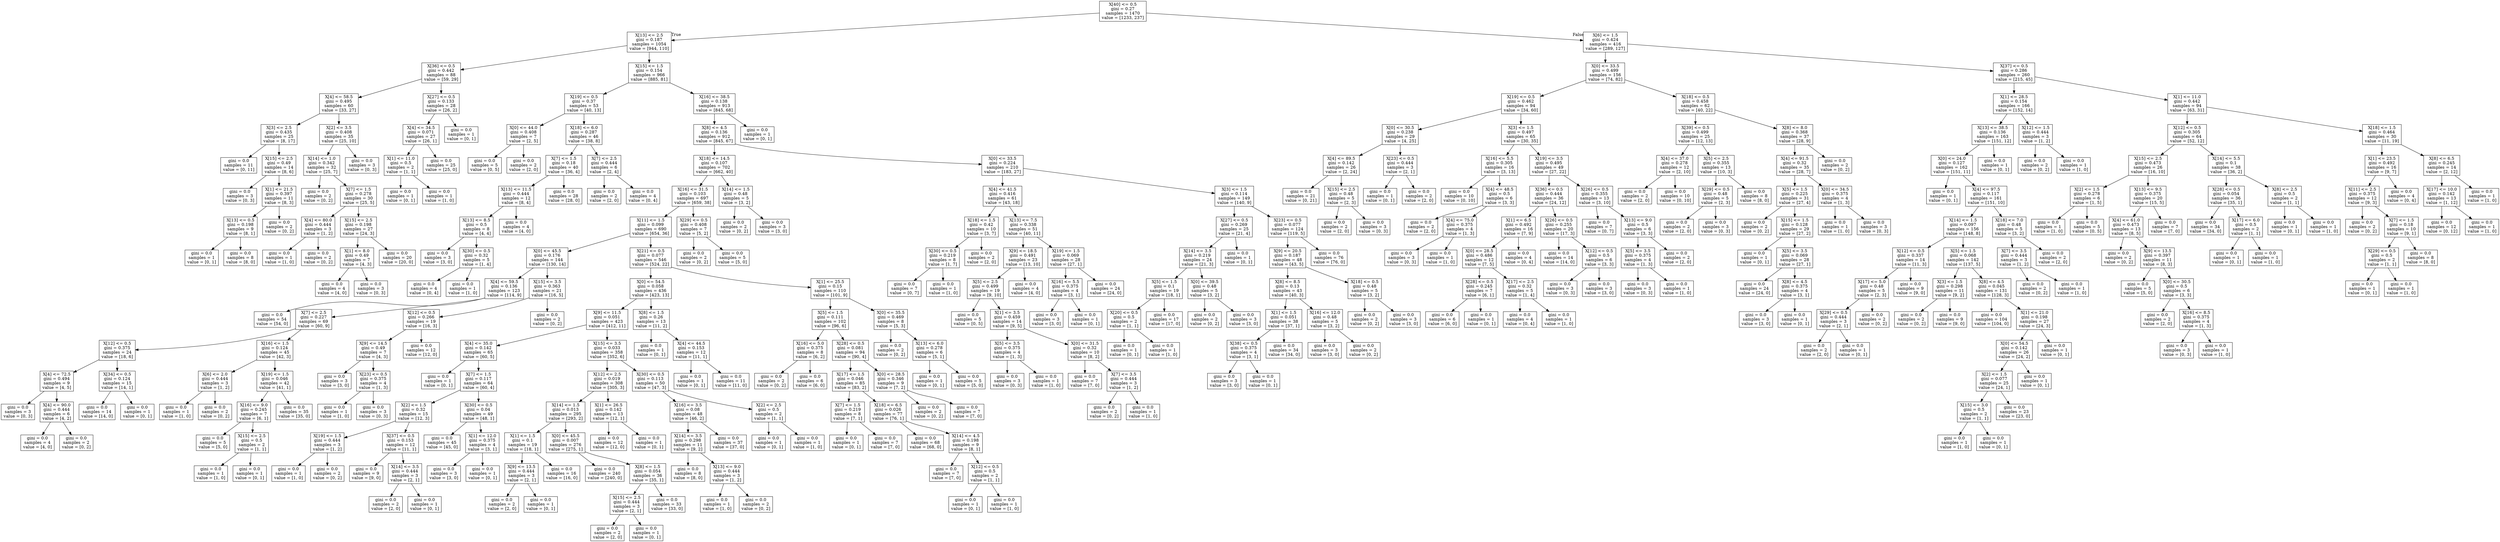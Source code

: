 digraph Tree {
node [shape=box] ;
0 [label="X[40] <= 0.5\ngini = 0.27\nsamples = 1470\nvalue = [1233, 237]"] ;
1 [label="X[13] <= 2.5\ngini = 0.187\nsamples = 1054\nvalue = [944, 110]"] ;
0 -> 1 [labeldistance=2.5, labelangle=45, headlabel="True"] ;
2 [label="X[36] <= 0.5\ngini = 0.442\nsamples = 88\nvalue = [59, 29]"] ;
1 -> 2 ;
3 [label="X[4] <= 58.5\ngini = 0.495\nsamples = 60\nvalue = [33, 27]"] ;
2 -> 3 ;
4 [label="X[3] <= 2.5\ngini = 0.435\nsamples = 25\nvalue = [8, 17]"] ;
3 -> 4 ;
5 [label="gini = 0.0\nsamples = 11\nvalue = [0, 11]"] ;
4 -> 5 ;
6 [label="X[15] <= 2.5\ngini = 0.49\nsamples = 14\nvalue = [8, 6]"] ;
4 -> 6 ;
7 [label="gini = 0.0\nsamples = 3\nvalue = [0, 3]"] ;
6 -> 7 ;
8 [label="X[1] <= 21.5\ngini = 0.397\nsamples = 11\nvalue = [8, 3]"] ;
6 -> 8 ;
9 [label="X[13] <= 0.5\ngini = 0.198\nsamples = 9\nvalue = [8, 1]"] ;
8 -> 9 ;
10 [label="gini = 0.0\nsamples = 1\nvalue = [0, 1]"] ;
9 -> 10 ;
11 [label="gini = 0.0\nsamples = 8\nvalue = [8, 0]"] ;
9 -> 11 ;
12 [label="gini = 0.0\nsamples = 2\nvalue = [0, 2]"] ;
8 -> 12 ;
13 [label="X[2] <= 3.5\ngini = 0.408\nsamples = 35\nvalue = [25, 10]"] ;
3 -> 13 ;
14 [label="X[14] <= 1.0\ngini = 0.342\nsamples = 32\nvalue = [25, 7]"] ;
13 -> 14 ;
15 [label="gini = 0.0\nsamples = 2\nvalue = [0, 2]"] ;
14 -> 15 ;
16 [label="X[7] <= 1.5\ngini = 0.278\nsamples = 30\nvalue = [25, 5]"] ;
14 -> 16 ;
17 [label="X[4] <= 80.0\ngini = 0.444\nsamples = 3\nvalue = [1, 2]"] ;
16 -> 17 ;
18 [label="gini = 0.0\nsamples = 1\nvalue = [1, 0]"] ;
17 -> 18 ;
19 [label="gini = 0.0\nsamples = 2\nvalue = [0, 2]"] ;
17 -> 19 ;
20 [label="X[15] <= 2.5\ngini = 0.198\nsamples = 27\nvalue = [24, 3]"] ;
16 -> 20 ;
21 [label="X[1] <= 8.0\ngini = 0.49\nsamples = 7\nvalue = [4, 3]"] ;
20 -> 21 ;
22 [label="gini = 0.0\nsamples = 4\nvalue = [4, 0]"] ;
21 -> 22 ;
23 [label="gini = 0.0\nsamples = 3\nvalue = [0, 3]"] ;
21 -> 23 ;
24 [label="gini = 0.0\nsamples = 20\nvalue = [20, 0]"] ;
20 -> 24 ;
25 [label="gini = 0.0\nsamples = 3\nvalue = [0, 3]"] ;
13 -> 25 ;
26 [label="X[27] <= 0.5\ngini = 0.133\nsamples = 28\nvalue = [26, 2]"] ;
2 -> 26 ;
27 [label="X[4] <= 34.5\ngini = 0.071\nsamples = 27\nvalue = [26, 1]"] ;
26 -> 27 ;
28 [label="X[1] <= 11.0\ngini = 0.5\nsamples = 2\nvalue = [1, 1]"] ;
27 -> 28 ;
29 [label="gini = 0.0\nsamples = 1\nvalue = [0, 1]"] ;
28 -> 29 ;
30 [label="gini = 0.0\nsamples = 1\nvalue = [1, 0]"] ;
28 -> 30 ;
31 [label="gini = 0.0\nsamples = 25\nvalue = [25, 0]"] ;
27 -> 31 ;
32 [label="gini = 0.0\nsamples = 1\nvalue = [0, 1]"] ;
26 -> 32 ;
33 [label="X[15] <= 1.5\ngini = 0.154\nsamples = 966\nvalue = [885, 81]"] ;
1 -> 33 ;
34 [label="X[19] <= 0.5\ngini = 0.37\nsamples = 53\nvalue = [40, 13]"] ;
33 -> 34 ;
35 [label="X[0] <= 44.0\ngini = 0.408\nsamples = 7\nvalue = [2, 5]"] ;
34 -> 35 ;
36 [label="gini = 0.0\nsamples = 5\nvalue = [0, 5]"] ;
35 -> 36 ;
37 [label="gini = 0.0\nsamples = 2\nvalue = [2, 0]"] ;
35 -> 37 ;
38 [label="X[18] <= 6.0\ngini = 0.287\nsamples = 46\nvalue = [38, 8]"] ;
34 -> 38 ;
39 [label="X[7] <= 1.5\ngini = 0.18\nsamples = 40\nvalue = [36, 4]"] ;
38 -> 39 ;
40 [label="X[13] <= 11.5\ngini = 0.444\nsamples = 12\nvalue = [8, 4]"] ;
39 -> 40 ;
41 [label="X[13] <= 8.5\ngini = 0.5\nsamples = 8\nvalue = [4, 4]"] ;
40 -> 41 ;
42 [label="gini = 0.0\nsamples = 3\nvalue = [3, 0]"] ;
41 -> 42 ;
43 [label="X[30] <= 0.5\ngini = 0.32\nsamples = 5\nvalue = [1, 4]"] ;
41 -> 43 ;
44 [label="gini = 0.0\nsamples = 4\nvalue = [0, 4]"] ;
43 -> 44 ;
45 [label="gini = 0.0\nsamples = 1\nvalue = [1, 0]"] ;
43 -> 45 ;
46 [label="gini = 0.0\nsamples = 4\nvalue = [4, 0]"] ;
40 -> 46 ;
47 [label="gini = 0.0\nsamples = 28\nvalue = [28, 0]"] ;
39 -> 47 ;
48 [label="X[7] <= 2.5\ngini = 0.444\nsamples = 6\nvalue = [2, 4]"] ;
38 -> 48 ;
49 [label="gini = 0.0\nsamples = 2\nvalue = [2, 0]"] ;
48 -> 49 ;
50 [label="gini = 0.0\nsamples = 4\nvalue = [0, 4]"] ;
48 -> 50 ;
51 [label="X[16] <= 38.5\ngini = 0.138\nsamples = 913\nvalue = [845, 68]"] ;
33 -> 51 ;
52 [label="X[8] <= 4.5\ngini = 0.136\nsamples = 912\nvalue = [845, 67]"] ;
51 -> 52 ;
53 [label="X[18] <= 14.5\ngini = 0.107\nsamples = 702\nvalue = [662, 40]"] ;
52 -> 53 ;
54 [label="X[16] <= 31.5\ngini = 0.103\nsamples = 697\nvalue = [659, 38]"] ;
53 -> 54 ;
55 [label="X[11] <= 1.5\ngini = 0.099\nsamples = 690\nvalue = [654, 36]"] ;
54 -> 55 ;
56 [label="X[0] <= 45.5\ngini = 0.176\nsamples = 144\nvalue = [130, 14]"] ;
55 -> 56 ;
57 [label="X[4] <= 59.5\ngini = 0.136\nsamples = 123\nvalue = [114, 9]"] ;
56 -> 57 ;
58 [label="gini = 0.0\nsamples = 54\nvalue = [54, 0]"] ;
57 -> 58 ;
59 [label="X[7] <= 2.5\ngini = 0.227\nsamples = 69\nvalue = [60, 9]"] ;
57 -> 59 ;
60 [label="X[12] <= 0.5\ngini = 0.375\nsamples = 24\nvalue = [18, 6]"] ;
59 -> 60 ;
61 [label="X[4] <= 72.5\ngini = 0.494\nsamples = 9\nvalue = [4, 5]"] ;
60 -> 61 ;
62 [label="gini = 0.0\nsamples = 3\nvalue = [0, 3]"] ;
61 -> 62 ;
63 [label="X[4] <= 90.0\ngini = 0.444\nsamples = 6\nvalue = [4, 2]"] ;
61 -> 63 ;
64 [label="gini = 0.0\nsamples = 4\nvalue = [4, 0]"] ;
63 -> 64 ;
65 [label="gini = 0.0\nsamples = 2\nvalue = [0, 2]"] ;
63 -> 65 ;
66 [label="X[34] <= 0.5\ngini = 0.124\nsamples = 15\nvalue = [14, 1]"] ;
60 -> 66 ;
67 [label="gini = 0.0\nsamples = 14\nvalue = [14, 0]"] ;
66 -> 67 ;
68 [label="gini = 0.0\nsamples = 1\nvalue = [0, 1]"] ;
66 -> 68 ;
69 [label="X[16] <= 1.5\ngini = 0.124\nsamples = 45\nvalue = [42, 3]"] ;
59 -> 69 ;
70 [label="X[6] <= 2.0\ngini = 0.444\nsamples = 3\nvalue = [1, 2]"] ;
69 -> 70 ;
71 [label="gini = 0.0\nsamples = 1\nvalue = [1, 0]"] ;
70 -> 71 ;
72 [label="gini = 0.0\nsamples = 2\nvalue = [0, 2]"] ;
70 -> 72 ;
73 [label="X[19] <= 1.5\ngini = 0.046\nsamples = 42\nvalue = [41, 1]"] ;
69 -> 73 ;
74 [label="X[16] <= 9.0\ngini = 0.245\nsamples = 7\nvalue = [6, 1]"] ;
73 -> 74 ;
75 [label="gini = 0.0\nsamples = 5\nvalue = [5, 0]"] ;
74 -> 75 ;
76 [label="X[15] <= 2.5\ngini = 0.5\nsamples = 2\nvalue = [1, 1]"] ;
74 -> 76 ;
77 [label="gini = 0.0\nsamples = 1\nvalue = [1, 0]"] ;
76 -> 77 ;
78 [label="gini = 0.0\nsamples = 1\nvalue = [0, 1]"] ;
76 -> 78 ;
79 [label="gini = 0.0\nsamples = 35\nvalue = [35, 0]"] ;
73 -> 79 ;
80 [label="X[15] <= 3.5\ngini = 0.363\nsamples = 21\nvalue = [16, 5]"] ;
56 -> 80 ;
81 [label="X[12] <= 0.5\ngini = 0.266\nsamples = 19\nvalue = [16, 3]"] ;
80 -> 81 ;
82 [label="X[9] <= 14.5\ngini = 0.49\nsamples = 7\nvalue = [4, 3]"] ;
81 -> 82 ;
83 [label="gini = 0.0\nsamples = 3\nvalue = [3, 0]"] ;
82 -> 83 ;
84 [label="X[23] <= 0.5\ngini = 0.375\nsamples = 4\nvalue = [1, 3]"] ;
82 -> 84 ;
85 [label="gini = 0.0\nsamples = 1\nvalue = [1, 0]"] ;
84 -> 85 ;
86 [label="gini = 0.0\nsamples = 3\nvalue = [0, 3]"] ;
84 -> 86 ;
87 [label="gini = 0.0\nsamples = 12\nvalue = [12, 0]"] ;
81 -> 87 ;
88 [label="gini = 0.0\nsamples = 2\nvalue = [0, 2]"] ;
80 -> 88 ;
89 [label="X[21] <= 0.5\ngini = 0.077\nsamples = 546\nvalue = [524, 22]"] ;
55 -> 89 ;
90 [label="X[0] <= 54.5\ngini = 0.058\nsamples = 436\nvalue = [423, 13]"] ;
89 -> 90 ;
91 [label="X[9] <= 11.5\ngini = 0.051\nsamples = 423\nvalue = [412, 11]"] ;
90 -> 91 ;
92 [label="X[4] <= 35.0\ngini = 0.142\nsamples = 65\nvalue = [60, 5]"] ;
91 -> 92 ;
93 [label="gini = 0.0\nsamples = 1\nvalue = [0, 1]"] ;
92 -> 93 ;
94 [label="X[7] <= 1.5\ngini = 0.117\nsamples = 64\nvalue = [60, 4]"] ;
92 -> 94 ;
95 [label="X[2] <= 1.5\ngini = 0.32\nsamples = 15\nvalue = [12, 3]"] ;
94 -> 95 ;
96 [label="X[19] <= 1.5\ngini = 0.444\nsamples = 3\nvalue = [1, 2]"] ;
95 -> 96 ;
97 [label="gini = 0.0\nsamples = 1\nvalue = [1, 0]"] ;
96 -> 97 ;
98 [label="gini = 0.0\nsamples = 2\nvalue = [0, 2]"] ;
96 -> 98 ;
99 [label="X[37] <= 0.5\ngini = 0.153\nsamples = 12\nvalue = [11, 1]"] ;
95 -> 99 ;
100 [label="gini = 0.0\nsamples = 9\nvalue = [9, 0]"] ;
99 -> 100 ;
101 [label="X[14] <= 3.5\ngini = 0.444\nsamples = 3\nvalue = [2, 1]"] ;
99 -> 101 ;
102 [label="gini = 0.0\nsamples = 2\nvalue = [2, 0]"] ;
101 -> 102 ;
103 [label="gini = 0.0\nsamples = 1\nvalue = [0, 1]"] ;
101 -> 103 ;
104 [label="X[30] <= 0.5\ngini = 0.04\nsamples = 49\nvalue = [48, 1]"] ;
94 -> 104 ;
105 [label="gini = 0.0\nsamples = 45\nvalue = [45, 0]"] ;
104 -> 105 ;
106 [label="X[1] <= 12.0\ngini = 0.375\nsamples = 4\nvalue = [3, 1]"] ;
104 -> 106 ;
107 [label="gini = 0.0\nsamples = 3\nvalue = [3, 0]"] ;
106 -> 107 ;
108 [label="gini = 0.0\nsamples = 1\nvalue = [0, 1]"] ;
106 -> 108 ;
109 [label="X[15] <= 3.5\ngini = 0.033\nsamples = 358\nvalue = [352, 6]"] ;
91 -> 109 ;
110 [label="X[12] <= 2.5\ngini = 0.019\nsamples = 308\nvalue = [305, 3]"] ;
109 -> 110 ;
111 [label="X[14] <= 1.5\ngini = 0.013\nsamples = 295\nvalue = [293, 2]"] ;
110 -> 111 ;
112 [label="X[1] <= 1.5\ngini = 0.1\nsamples = 19\nvalue = [18, 1]"] ;
111 -> 112 ;
113 [label="X[9] <= 13.5\ngini = 0.444\nsamples = 3\nvalue = [2, 1]"] ;
112 -> 113 ;
114 [label="gini = 0.0\nsamples = 2\nvalue = [2, 0]"] ;
113 -> 114 ;
115 [label="gini = 0.0\nsamples = 1\nvalue = [0, 1]"] ;
113 -> 115 ;
116 [label="gini = 0.0\nsamples = 16\nvalue = [16, 0]"] ;
112 -> 116 ;
117 [label="X[0] <= 45.5\ngini = 0.007\nsamples = 276\nvalue = [275, 1]"] ;
111 -> 117 ;
118 [label="gini = 0.0\nsamples = 240\nvalue = [240, 0]"] ;
117 -> 118 ;
119 [label="X[8] <= 1.5\ngini = 0.054\nsamples = 36\nvalue = [35, 1]"] ;
117 -> 119 ;
120 [label="X[15] <= 2.5\ngini = 0.444\nsamples = 3\nvalue = [2, 1]"] ;
119 -> 120 ;
121 [label="gini = 0.0\nsamples = 2\nvalue = [2, 0]"] ;
120 -> 121 ;
122 [label="gini = 0.0\nsamples = 1\nvalue = [0, 1]"] ;
120 -> 122 ;
123 [label="gini = 0.0\nsamples = 33\nvalue = [33, 0]"] ;
119 -> 123 ;
124 [label="X[1] <= 26.5\ngini = 0.142\nsamples = 13\nvalue = [12, 1]"] ;
110 -> 124 ;
125 [label="gini = 0.0\nsamples = 12\nvalue = [12, 0]"] ;
124 -> 125 ;
126 [label="gini = 0.0\nsamples = 1\nvalue = [0, 1]"] ;
124 -> 126 ;
127 [label="X[30] <= 0.5\ngini = 0.113\nsamples = 50\nvalue = [47, 3]"] ;
109 -> 127 ;
128 [label="X[16] <= 3.5\ngini = 0.08\nsamples = 48\nvalue = [46, 2]"] ;
127 -> 128 ;
129 [label="X[14] <= 3.5\ngini = 0.298\nsamples = 11\nvalue = [9, 2]"] ;
128 -> 129 ;
130 [label="gini = 0.0\nsamples = 8\nvalue = [8, 0]"] ;
129 -> 130 ;
131 [label="X[13] <= 9.0\ngini = 0.444\nsamples = 3\nvalue = [1, 2]"] ;
129 -> 131 ;
132 [label="gini = 0.0\nsamples = 1\nvalue = [1, 0]"] ;
131 -> 132 ;
133 [label="gini = 0.0\nsamples = 2\nvalue = [0, 2]"] ;
131 -> 133 ;
134 [label="gini = 0.0\nsamples = 37\nvalue = [37, 0]"] ;
128 -> 134 ;
135 [label="X[2] <= 2.5\ngini = 0.5\nsamples = 2\nvalue = [1, 1]"] ;
127 -> 135 ;
136 [label="gini = 0.0\nsamples = 1\nvalue = [0, 1]"] ;
135 -> 136 ;
137 [label="gini = 0.0\nsamples = 1\nvalue = [1, 0]"] ;
135 -> 137 ;
138 [label="X[8] <= 1.5\ngini = 0.26\nsamples = 13\nvalue = [11, 2]"] ;
90 -> 138 ;
139 [label="gini = 0.0\nsamples = 1\nvalue = [0, 1]"] ;
138 -> 139 ;
140 [label="X[4] <= 44.5\ngini = 0.153\nsamples = 12\nvalue = [11, 1]"] ;
138 -> 140 ;
141 [label="gini = 0.0\nsamples = 1\nvalue = [0, 1]"] ;
140 -> 141 ;
142 [label="gini = 0.0\nsamples = 11\nvalue = [11, 0]"] ;
140 -> 142 ;
143 [label="X[1] <= 25.5\ngini = 0.15\nsamples = 110\nvalue = [101, 9]"] ;
89 -> 143 ;
144 [label="X[5] <= 1.5\ngini = 0.111\nsamples = 102\nvalue = [96, 6]"] ;
143 -> 144 ;
145 [label="X[16] <= 5.0\ngini = 0.375\nsamples = 8\nvalue = [6, 2]"] ;
144 -> 145 ;
146 [label="gini = 0.0\nsamples = 2\nvalue = [0, 2]"] ;
145 -> 146 ;
147 [label="gini = 0.0\nsamples = 6\nvalue = [6, 0]"] ;
145 -> 147 ;
148 [label="X[28] <= 0.5\ngini = 0.081\nsamples = 94\nvalue = [90, 4]"] ;
144 -> 148 ;
149 [label="X[17] <= 1.5\ngini = 0.046\nsamples = 85\nvalue = [83, 2]"] ;
148 -> 149 ;
150 [label="X[7] <= 1.5\ngini = 0.219\nsamples = 8\nvalue = [7, 1]"] ;
149 -> 150 ;
151 [label="gini = 0.0\nsamples = 1\nvalue = [0, 1]"] ;
150 -> 151 ;
152 [label="gini = 0.0\nsamples = 7\nvalue = [7, 0]"] ;
150 -> 152 ;
153 [label="X[18] <= 6.5\ngini = 0.026\nsamples = 77\nvalue = [76, 1]"] ;
149 -> 153 ;
154 [label="gini = 0.0\nsamples = 68\nvalue = [68, 0]"] ;
153 -> 154 ;
155 [label="X[14] <= 4.5\ngini = 0.198\nsamples = 9\nvalue = [8, 1]"] ;
153 -> 155 ;
156 [label="gini = 0.0\nsamples = 7\nvalue = [7, 0]"] ;
155 -> 156 ;
157 [label="X[12] <= 0.5\ngini = 0.5\nsamples = 2\nvalue = [1, 1]"] ;
155 -> 157 ;
158 [label="gini = 0.0\nsamples = 1\nvalue = [0, 1]"] ;
157 -> 158 ;
159 [label="gini = 0.0\nsamples = 1\nvalue = [1, 0]"] ;
157 -> 159 ;
160 [label="X[0] <= 28.5\ngini = 0.346\nsamples = 9\nvalue = [7, 2]"] ;
148 -> 160 ;
161 [label="gini = 0.0\nsamples = 2\nvalue = [0, 2]"] ;
160 -> 161 ;
162 [label="gini = 0.0\nsamples = 7\nvalue = [7, 0]"] ;
160 -> 162 ;
163 [label="X[0] <= 35.5\ngini = 0.469\nsamples = 8\nvalue = [5, 3]"] ;
143 -> 163 ;
164 [label="gini = 0.0\nsamples = 2\nvalue = [0, 2]"] ;
163 -> 164 ;
165 [label="X[13] <= 6.0\ngini = 0.278\nsamples = 6\nvalue = [5, 1]"] ;
163 -> 165 ;
166 [label="gini = 0.0\nsamples = 1\nvalue = [0, 1]"] ;
165 -> 166 ;
167 [label="gini = 0.0\nsamples = 5\nvalue = [5, 0]"] ;
165 -> 167 ;
168 [label="X[29] <= 0.5\ngini = 0.408\nsamples = 7\nvalue = [5, 2]"] ;
54 -> 168 ;
169 [label="gini = 0.0\nsamples = 2\nvalue = [0, 2]"] ;
168 -> 169 ;
170 [label="gini = 0.0\nsamples = 5\nvalue = [5, 0]"] ;
168 -> 170 ;
171 [label="X[14] <= 1.5\ngini = 0.48\nsamples = 5\nvalue = [3, 2]"] ;
53 -> 171 ;
172 [label="gini = 0.0\nsamples = 2\nvalue = [0, 2]"] ;
171 -> 172 ;
173 [label="gini = 0.0\nsamples = 3\nvalue = [3, 0]"] ;
171 -> 173 ;
174 [label="X[0] <= 33.5\ngini = 0.224\nsamples = 210\nvalue = [183, 27]"] ;
52 -> 174 ;
175 [label="X[4] <= 41.5\ngini = 0.416\nsamples = 61\nvalue = [43, 18]"] ;
174 -> 175 ;
176 [label="X[18] <= 1.5\ngini = 0.42\nsamples = 10\nvalue = [3, 7]"] ;
175 -> 176 ;
177 [label="X[30] <= 0.5\ngini = 0.219\nsamples = 8\nvalue = [1, 7]"] ;
176 -> 177 ;
178 [label="gini = 0.0\nsamples = 7\nvalue = [0, 7]"] ;
177 -> 178 ;
179 [label="gini = 0.0\nsamples = 1\nvalue = [1, 0]"] ;
177 -> 179 ;
180 [label="gini = 0.0\nsamples = 2\nvalue = [2, 0]"] ;
176 -> 180 ;
181 [label="X[13] <= 7.5\ngini = 0.338\nsamples = 51\nvalue = [40, 11]"] ;
175 -> 181 ;
182 [label="X[9] <= 18.5\ngini = 0.491\nsamples = 23\nvalue = [13, 10]"] ;
181 -> 182 ;
183 [label="X[5] <= 2.5\ngini = 0.499\nsamples = 19\nvalue = [9, 10]"] ;
182 -> 183 ;
184 [label="gini = 0.0\nsamples = 5\nvalue = [0, 5]"] ;
183 -> 184 ;
185 [label="X[1] <= 3.5\ngini = 0.459\nsamples = 14\nvalue = [9, 5]"] ;
183 -> 185 ;
186 [label="X[5] <= 3.5\ngini = 0.375\nsamples = 4\nvalue = [1, 3]"] ;
185 -> 186 ;
187 [label="gini = 0.0\nsamples = 3\nvalue = [0, 3]"] ;
186 -> 187 ;
188 [label="gini = 0.0\nsamples = 1\nvalue = [1, 0]"] ;
186 -> 188 ;
189 [label="X[0] <= 31.5\ngini = 0.32\nsamples = 10\nvalue = [8, 2]"] ;
185 -> 189 ;
190 [label="gini = 0.0\nsamples = 7\nvalue = [7, 0]"] ;
189 -> 190 ;
191 [label="X[7] <= 3.5\ngini = 0.444\nsamples = 3\nvalue = [1, 2]"] ;
189 -> 191 ;
192 [label="gini = 0.0\nsamples = 2\nvalue = [0, 2]"] ;
191 -> 192 ;
193 [label="gini = 0.0\nsamples = 1\nvalue = [1, 0]"] ;
191 -> 193 ;
194 [label="gini = 0.0\nsamples = 4\nvalue = [4, 0]"] ;
182 -> 194 ;
195 [label="X[19] <= 1.5\ngini = 0.069\nsamples = 28\nvalue = [27, 1]"] ;
181 -> 195 ;
196 [label="X[16] <= 5.5\ngini = 0.375\nsamples = 4\nvalue = [3, 1]"] ;
195 -> 196 ;
197 [label="gini = 0.0\nsamples = 3\nvalue = [3, 0]"] ;
196 -> 197 ;
198 [label="gini = 0.0\nsamples = 1\nvalue = [0, 1]"] ;
196 -> 198 ;
199 [label="gini = 0.0\nsamples = 24\nvalue = [24, 0]"] ;
195 -> 199 ;
200 [label="X[3] <= 1.5\ngini = 0.114\nsamples = 149\nvalue = [140, 9]"] ;
174 -> 200 ;
201 [label="X[27] <= 0.5\ngini = 0.269\nsamples = 25\nvalue = [21, 4]"] ;
200 -> 201 ;
202 [label="X[14] <= 3.5\ngini = 0.219\nsamples = 24\nvalue = [21, 3]"] ;
201 -> 202 ;
203 [label="X[5] <= 1.5\ngini = 0.1\nsamples = 19\nvalue = [18, 1]"] ;
202 -> 203 ;
204 [label="X[20] <= 0.5\ngini = 0.5\nsamples = 2\nvalue = [1, 1]"] ;
203 -> 204 ;
205 [label="gini = 0.0\nsamples = 1\nvalue = [0, 1]"] ;
204 -> 205 ;
206 [label="gini = 0.0\nsamples = 1\nvalue = [1, 0]"] ;
204 -> 206 ;
207 [label="gini = 0.0\nsamples = 17\nvalue = [17, 0]"] ;
203 -> 207 ;
208 [label="X[0] <= 39.5\ngini = 0.48\nsamples = 5\nvalue = [3, 2]"] ;
202 -> 208 ;
209 [label="gini = 0.0\nsamples = 2\nvalue = [0, 2]"] ;
208 -> 209 ;
210 [label="gini = 0.0\nsamples = 3\nvalue = [3, 0]"] ;
208 -> 210 ;
211 [label="gini = 0.0\nsamples = 1\nvalue = [0, 1]"] ;
201 -> 211 ;
212 [label="X[23] <= 0.5\ngini = 0.077\nsamples = 124\nvalue = [119, 5]"] ;
200 -> 212 ;
213 [label="X[9] <= 20.5\ngini = 0.187\nsamples = 48\nvalue = [43, 5]"] ;
212 -> 213 ;
214 [label="X[8] <= 8.5\ngini = 0.13\nsamples = 43\nvalue = [40, 3]"] ;
213 -> 214 ;
215 [label="X[1] <= 1.5\ngini = 0.051\nsamples = 38\nvalue = [37, 1]"] ;
214 -> 215 ;
216 [label="X[38] <= 0.5\ngini = 0.375\nsamples = 4\nvalue = [3, 1]"] ;
215 -> 216 ;
217 [label="gini = 0.0\nsamples = 3\nvalue = [3, 0]"] ;
216 -> 217 ;
218 [label="gini = 0.0\nsamples = 1\nvalue = [0, 1]"] ;
216 -> 218 ;
219 [label="gini = 0.0\nsamples = 34\nvalue = [34, 0]"] ;
215 -> 219 ;
220 [label="X[16] <= 12.0\ngini = 0.48\nsamples = 5\nvalue = [3, 2]"] ;
214 -> 220 ;
221 [label="gini = 0.0\nsamples = 3\nvalue = [3, 0]"] ;
220 -> 221 ;
222 [label="gini = 0.0\nsamples = 2\nvalue = [0, 2]"] ;
220 -> 222 ;
223 [label="X[18] <= 0.5\ngini = 0.48\nsamples = 5\nvalue = [3, 2]"] ;
213 -> 223 ;
224 [label="gini = 0.0\nsamples = 2\nvalue = [0, 2]"] ;
223 -> 224 ;
225 [label="gini = 0.0\nsamples = 3\nvalue = [3, 0]"] ;
223 -> 225 ;
226 [label="gini = 0.0\nsamples = 76\nvalue = [76, 0]"] ;
212 -> 226 ;
227 [label="gini = 0.0\nsamples = 1\nvalue = [0, 1]"] ;
51 -> 227 ;
228 [label="X[6] <= 1.5\ngini = 0.424\nsamples = 416\nvalue = [289, 127]"] ;
0 -> 228 [labeldistance=2.5, labelangle=-45, headlabel="False"] ;
229 [label="X[0] <= 33.5\ngini = 0.499\nsamples = 156\nvalue = [74, 82]"] ;
228 -> 229 ;
230 [label="X[19] <= 0.5\ngini = 0.462\nsamples = 94\nvalue = [34, 60]"] ;
229 -> 230 ;
231 [label="X[0] <= 30.5\ngini = 0.238\nsamples = 29\nvalue = [4, 25]"] ;
230 -> 231 ;
232 [label="X[4] <= 89.5\ngini = 0.142\nsamples = 26\nvalue = [2, 24]"] ;
231 -> 232 ;
233 [label="gini = 0.0\nsamples = 21\nvalue = [0, 21]"] ;
232 -> 233 ;
234 [label="X[15] <= 2.5\ngini = 0.48\nsamples = 5\nvalue = [2, 3]"] ;
232 -> 234 ;
235 [label="gini = 0.0\nsamples = 2\nvalue = [2, 0]"] ;
234 -> 235 ;
236 [label="gini = 0.0\nsamples = 3\nvalue = [0, 3]"] ;
234 -> 236 ;
237 [label="X[23] <= 0.5\ngini = 0.444\nsamples = 3\nvalue = [2, 1]"] ;
231 -> 237 ;
238 [label="gini = 0.0\nsamples = 1\nvalue = [0, 1]"] ;
237 -> 238 ;
239 [label="gini = 0.0\nsamples = 2\nvalue = [2, 0]"] ;
237 -> 239 ;
240 [label="X[3] <= 1.5\ngini = 0.497\nsamples = 65\nvalue = [30, 35]"] ;
230 -> 240 ;
241 [label="X[16] <= 5.5\ngini = 0.305\nsamples = 16\nvalue = [3, 13]"] ;
240 -> 241 ;
242 [label="gini = 0.0\nsamples = 10\nvalue = [0, 10]"] ;
241 -> 242 ;
243 [label="X[4] <= 48.5\ngini = 0.5\nsamples = 6\nvalue = [3, 3]"] ;
241 -> 243 ;
244 [label="gini = 0.0\nsamples = 2\nvalue = [2, 0]"] ;
243 -> 244 ;
245 [label="X[4] <= 75.0\ngini = 0.375\nsamples = 4\nvalue = [1, 3]"] ;
243 -> 245 ;
246 [label="gini = 0.0\nsamples = 3\nvalue = [0, 3]"] ;
245 -> 246 ;
247 [label="gini = 0.0\nsamples = 1\nvalue = [1, 0]"] ;
245 -> 247 ;
248 [label="X[19] <= 3.5\ngini = 0.495\nsamples = 49\nvalue = [27, 22]"] ;
240 -> 248 ;
249 [label="X[36] <= 0.5\ngini = 0.444\nsamples = 36\nvalue = [24, 12]"] ;
248 -> 249 ;
250 [label="X[1] <= 6.5\ngini = 0.492\nsamples = 16\nvalue = [7, 9]"] ;
249 -> 250 ;
251 [label="X[0] <= 28.5\ngini = 0.486\nsamples = 12\nvalue = [7, 5]"] ;
250 -> 251 ;
252 [label="X[28] <= 0.5\ngini = 0.245\nsamples = 7\nvalue = [6, 1]"] ;
251 -> 252 ;
253 [label="gini = 0.0\nsamples = 6\nvalue = [6, 0]"] ;
252 -> 253 ;
254 [label="gini = 0.0\nsamples = 1\nvalue = [0, 1]"] ;
252 -> 254 ;
255 [label="X[17] <= 2.5\ngini = 0.32\nsamples = 5\nvalue = [1, 4]"] ;
251 -> 255 ;
256 [label="gini = 0.0\nsamples = 4\nvalue = [0, 4]"] ;
255 -> 256 ;
257 [label="gini = 0.0\nsamples = 1\nvalue = [1, 0]"] ;
255 -> 257 ;
258 [label="gini = 0.0\nsamples = 4\nvalue = [0, 4]"] ;
250 -> 258 ;
259 [label="X[26] <= 0.5\ngini = 0.255\nsamples = 20\nvalue = [17, 3]"] ;
249 -> 259 ;
260 [label="gini = 0.0\nsamples = 14\nvalue = [14, 0]"] ;
259 -> 260 ;
261 [label="X[12] <= 0.5\ngini = 0.5\nsamples = 6\nvalue = [3, 3]"] ;
259 -> 261 ;
262 [label="gini = 0.0\nsamples = 3\nvalue = [0, 3]"] ;
261 -> 262 ;
263 [label="gini = 0.0\nsamples = 3\nvalue = [3, 0]"] ;
261 -> 263 ;
264 [label="X[26] <= 0.5\ngini = 0.355\nsamples = 13\nvalue = [3, 10]"] ;
248 -> 264 ;
265 [label="gini = 0.0\nsamples = 7\nvalue = [0, 7]"] ;
264 -> 265 ;
266 [label="X[13] <= 9.0\ngini = 0.5\nsamples = 6\nvalue = [3, 3]"] ;
264 -> 266 ;
267 [label="X[5] <= 3.5\ngini = 0.375\nsamples = 4\nvalue = [1, 3]"] ;
266 -> 267 ;
268 [label="gini = 0.0\nsamples = 3\nvalue = [0, 3]"] ;
267 -> 268 ;
269 [label="gini = 0.0\nsamples = 1\nvalue = [1, 0]"] ;
267 -> 269 ;
270 [label="gini = 0.0\nsamples = 2\nvalue = [2, 0]"] ;
266 -> 270 ;
271 [label="X[18] <= 0.5\ngini = 0.458\nsamples = 62\nvalue = [40, 22]"] ;
229 -> 271 ;
272 [label="X[39] <= 0.5\ngini = 0.499\nsamples = 25\nvalue = [12, 13]"] ;
271 -> 272 ;
273 [label="X[4] <= 37.0\ngini = 0.278\nsamples = 12\nvalue = [2, 10]"] ;
272 -> 273 ;
274 [label="gini = 0.0\nsamples = 2\nvalue = [2, 0]"] ;
273 -> 274 ;
275 [label="gini = 0.0\nsamples = 10\nvalue = [0, 10]"] ;
273 -> 275 ;
276 [label="X[5] <= 2.5\ngini = 0.355\nsamples = 13\nvalue = [10, 3]"] ;
272 -> 276 ;
277 [label="X[29] <= 0.5\ngini = 0.48\nsamples = 5\nvalue = [2, 3]"] ;
276 -> 277 ;
278 [label="gini = 0.0\nsamples = 2\nvalue = [2, 0]"] ;
277 -> 278 ;
279 [label="gini = 0.0\nsamples = 3\nvalue = [0, 3]"] ;
277 -> 279 ;
280 [label="gini = 0.0\nsamples = 8\nvalue = [8, 0]"] ;
276 -> 280 ;
281 [label="X[8] <= 8.0\ngini = 0.368\nsamples = 37\nvalue = [28, 9]"] ;
271 -> 281 ;
282 [label="X[4] <= 91.5\ngini = 0.32\nsamples = 35\nvalue = [28, 7]"] ;
281 -> 282 ;
283 [label="X[5] <= 1.5\ngini = 0.225\nsamples = 31\nvalue = [27, 4]"] ;
282 -> 283 ;
284 [label="gini = 0.0\nsamples = 2\nvalue = [0, 2]"] ;
283 -> 284 ;
285 [label="X[15] <= 1.5\ngini = 0.128\nsamples = 29\nvalue = [27, 2]"] ;
283 -> 285 ;
286 [label="gini = 0.0\nsamples = 1\nvalue = [0, 1]"] ;
285 -> 286 ;
287 [label="X[5] <= 3.5\ngini = 0.069\nsamples = 28\nvalue = [27, 1]"] ;
285 -> 287 ;
288 [label="gini = 0.0\nsamples = 24\nvalue = [24, 0]"] ;
287 -> 288 ;
289 [label="X[8] <= 4.5\ngini = 0.375\nsamples = 4\nvalue = [3, 1]"] ;
287 -> 289 ;
290 [label="gini = 0.0\nsamples = 3\nvalue = [3, 0]"] ;
289 -> 290 ;
291 [label="gini = 0.0\nsamples = 1\nvalue = [0, 1]"] ;
289 -> 291 ;
292 [label="X[0] <= 34.5\ngini = 0.375\nsamples = 4\nvalue = [1, 3]"] ;
282 -> 292 ;
293 [label="gini = 0.0\nsamples = 1\nvalue = [1, 0]"] ;
292 -> 293 ;
294 [label="gini = 0.0\nsamples = 3\nvalue = [0, 3]"] ;
292 -> 294 ;
295 [label="gini = 0.0\nsamples = 2\nvalue = [0, 2]"] ;
281 -> 295 ;
296 [label="X[37] <= 0.5\ngini = 0.286\nsamples = 260\nvalue = [215, 45]"] ;
228 -> 296 ;
297 [label="X[1] <= 28.5\ngini = 0.154\nsamples = 166\nvalue = [152, 14]"] ;
296 -> 297 ;
298 [label="X[13] <= 38.5\ngini = 0.136\nsamples = 163\nvalue = [151, 12]"] ;
297 -> 298 ;
299 [label="X[0] <= 24.0\ngini = 0.127\nsamples = 162\nvalue = [151, 11]"] ;
298 -> 299 ;
300 [label="gini = 0.0\nsamples = 1\nvalue = [0, 1]"] ;
299 -> 300 ;
301 [label="X[4] <= 97.5\ngini = 0.117\nsamples = 161\nvalue = [151, 10]"] ;
299 -> 301 ;
302 [label="X[14] <= 1.5\ngini = 0.097\nsamples = 156\nvalue = [148, 8]"] ;
301 -> 302 ;
303 [label="X[12] <= 0.5\ngini = 0.337\nsamples = 14\nvalue = [11, 3]"] ;
302 -> 303 ;
304 [label="X[17] <= 5.0\ngini = 0.48\nsamples = 5\nvalue = [2, 3]"] ;
303 -> 304 ;
305 [label="X[29] <= 0.5\ngini = 0.444\nsamples = 3\nvalue = [2, 1]"] ;
304 -> 305 ;
306 [label="gini = 0.0\nsamples = 2\nvalue = [2, 0]"] ;
305 -> 306 ;
307 [label="gini = 0.0\nsamples = 1\nvalue = [0, 1]"] ;
305 -> 307 ;
308 [label="gini = 0.0\nsamples = 2\nvalue = [0, 2]"] ;
304 -> 308 ;
309 [label="gini = 0.0\nsamples = 9\nvalue = [9, 0]"] ;
303 -> 309 ;
310 [label="X[5] <= 1.5\ngini = 0.068\nsamples = 142\nvalue = [137, 5]"] ;
302 -> 310 ;
311 [label="X[3] <= 1.5\ngini = 0.298\nsamples = 11\nvalue = [9, 2]"] ;
310 -> 311 ;
312 [label="gini = 0.0\nsamples = 2\nvalue = [0, 2]"] ;
311 -> 312 ;
313 [label="gini = 0.0\nsamples = 9\nvalue = [9, 0]"] ;
311 -> 313 ;
314 [label="X[8] <= 4.5\ngini = 0.045\nsamples = 131\nvalue = [128, 3]"] ;
310 -> 314 ;
315 [label="gini = 0.0\nsamples = 104\nvalue = [104, 0]"] ;
314 -> 315 ;
316 [label="X[1] <= 21.0\ngini = 0.198\nsamples = 27\nvalue = [24, 3]"] ;
314 -> 316 ;
317 [label="X[0] <= 54.5\ngini = 0.142\nsamples = 26\nvalue = [24, 2]"] ;
316 -> 317 ;
318 [label="X[2] <= 1.5\ngini = 0.077\nsamples = 25\nvalue = [24, 1]"] ;
317 -> 318 ;
319 [label="X[15] <= 3.0\ngini = 0.5\nsamples = 2\nvalue = [1, 1]"] ;
318 -> 319 ;
320 [label="gini = 0.0\nsamples = 1\nvalue = [1, 0]"] ;
319 -> 320 ;
321 [label="gini = 0.0\nsamples = 1\nvalue = [0, 1]"] ;
319 -> 321 ;
322 [label="gini = 0.0\nsamples = 23\nvalue = [23, 0]"] ;
318 -> 322 ;
323 [label="gini = 0.0\nsamples = 1\nvalue = [0, 1]"] ;
317 -> 323 ;
324 [label="gini = 0.0\nsamples = 1\nvalue = [0, 1]"] ;
316 -> 324 ;
325 [label="X[18] <= 7.0\ngini = 0.48\nsamples = 5\nvalue = [3, 2]"] ;
301 -> 325 ;
326 [label="X[7] <= 3.5\ngini = 0.444\nsamples = 3\nvalue = [1, 2]"] ;
325 -> 326 ;
327 [label="gini = 0.0\nsamples = 2\nvalue = [0, 2]"] ;
326 -> 327 ;
328 [label="gini = 0.0\nsamples = 1\nvalue = [1, 0]"] ;
326 -> 328 ;
329 [label="gini = 0.0\nsamples = 2\nvalue = [2, 0]"] ;
325 -> 329 ;
330 [label="gini = 0.0\nsamples = 1\nvalue = [0, 1]"] ;
298 -> 330 ;
331 [label="X[12] <= 1.5\ngini = 0.444\nsamples = 3\nvalue = [1, 2]"] ;
297 -> 331 ;
332 [label="gini = 0.0\nsamples = 2\nvalue = [0, 2]"] ;
331 -> 332 ;
333 [label="gini = 0.0\nsamples = 1\nvalue = [1, 0]"] ;
331 -> 333 ;
334 [label="X[1] <= 11.0\ngini = 0.442\nsamples = 94\nvalue = [63, 31]"] ;
296 -> 334 ;
335 [label="X[12] <= 0.5\ngini = 0.305\nsamples = 64\nvalue = [52, 12]"] ;
334 -> 335 ;
336 [label="X[15] <= 2.5\ngini = 0.473\nsamples = 26\nvalue = [16, 10]"] ;
335 -> 336 ;
337 [label="X[2] <= 1.5\ngini = 0.278\nsamples = 6\nvalue = [1, 5]"] ;
336 -> 337 ;
338 [label="gini = 0.0\nsamples = 1\nvalue = [1, 0]"] ;
337 -> 338 ;
339 [label="gini = 0.0\nsamples = 5\nvalue = [0, 5]"] ;
337 -> 339 ;
340 [label="X[13] <= 9.5\ngini = 0.375\nsamples = 20\nvalue = [15, 5]"] ;
336 -> 340 ;
341 [label="X[4] <= 61.0\ngini = 0.473\nsamples = 13\nvalue = [8, 5]"] ;
340 -> 341 ;
342 [label="gini = 0.0\nsamples = 2\nvalue = [0, 2]"] ;
341 -> 342 ;
343 [label="X[9] <= 13.5\ngini = 0.397\nsamples = 11\nvalue = [8, 3]"] ;
341 -> 343 ;
344 [label="gini = 0.0\nsamples = 5\nvalue = [5, 0]"] ;
343 -> 344 ;
345 [label="X[0] <= 30.5\ngini = 0.5\nsamples = 6\nvalue = [3, 3]"] ;
343 -> 345 ;
346 [label="gini = 0.0\nsamples = 2\nvalue = [2, 0]"] ;
345 -> 346 ;
347 [label="X[16] <= 8.5\ngini = 0.375\nsamples = 4\nvalue = [1, 3]"] ;
345 -> 347 ;
348 [label="gini = 0.0\nsamples = 3\nvalue = [0, 3]"] ;
347 -> 348 ;
349 [label="gini = 0.0\nsamples = 1\nvalue = [1, 0]"] ;
347 -> 349 ;
350 [label="gini = 0.0\nsamples = 7\nvalue = [7, 0]"] ;
340 -> 350 ;
351 [label="X[14] <= 5.5\ngini = 0.1\nsamples = 38\nvalue = [36, 2]"] ;
335 -> 351 ;
352 [label="X[28] <= 0.5\ngini = 0.054\nsamples = 36\nvalue = [35, 1]"] ;
351 -> 352 ;
353 [label="gini = 0.0\nsamples = 34\nvalue = [34, 0]"] ;
352 -> 353 ;
354 [label="X[17] <= 6.0\ngini = 0.5\nsamples = 2\nvalue = [1, 1]"] ;
352 -> 354 ;
355 [label="gini = 0.0\nsamples = 1\nvalue = [0, 1]"] ;
354 -> 355 ;
356 [label="gini = 0.0\nsamples = 1\nvalue = [1, 0]"] ;
354 -> 356 ;
357 [label="X[8] <= 2.5\ngini = 0.5\nsamples = 2\nvalue = [1, 1]"] ;
351 -> 357 ;
358 [label="gini = 0.0\nsamples = 1\nvalue = [0, 1]"] ;
357 -> 358 ;
359 [label="gini = 0.0\nsamples = 1\nvalue = [1, 0]"] ;
357 -> 359 ;
360 [label="X[18] <= 1.5\ngini = 0.464\nsamples = 30\nvalue = [11, 19]"] ;
334 -> 360 ;
361 [label="X[1] <= 23.5\ngini = 0.492\nsamples = 16\nvalue = [9, 7]"] ;
360 -> 361 ;
362 [label="X[11] <= 2.5\ngini = 0.375\nsamples = 12\nvalue = [9, 3]"] ;
361 -> 362 ;
363 [label="gini = 0.0\nsamples = 2\nvalue = [0, 2]"] ;
362 -> 363 ;
364 [label="X[7] <= 1.5\ngini = 0.18\nsamples = 10\nvalue = [9, 1]"] ;
362 -> 364 ;
365 [label="X[29] <= 0.5\ngini = 0.5\nsamples = 2\nvalue = [1, 1]"] ;
364 -> 365 ;
366 [label="gini = 0.0\nsamples = 1\nvalue = [0, 1]"] ;
365 -> 366 ;
367 [label="gini = 0.0\nsamples = 1\nvalue = [1, 0]"] ;
365 -> 367 ;
368 [label="gini = 0.0\nsamples = 8\nvalue = [8, 0]"] ;
364 -> 368 ;
369 [label="gini = 0.0\nsamples = 4\nvalue = [0, 4]"] ;
361 -> 369 ;
370 [label="X[8] <= 6.5\ngini = 0.245\nsamples = 14\nvalue = [2, 12]"] ;
360 -> 370 ;
371 [label="X[17] <= 10.0\ngini = 0.142\nsamples = 13\nvalue = [1, 12]"] ;
370 -> 371 ;
372 [label="gini = 0.0\nsamples = 12\nvalue = [0, 12]"] ;
371 -> 372 ;
373 [label="gini = 0.0\nsamples = 1\nvalue = [1, 0]"] ;
371 -> 373 ;
374 [label="gini = 0.0\nsamples = 1\nvalue = [1, 0]"] ;
370 -> 374 ;
}